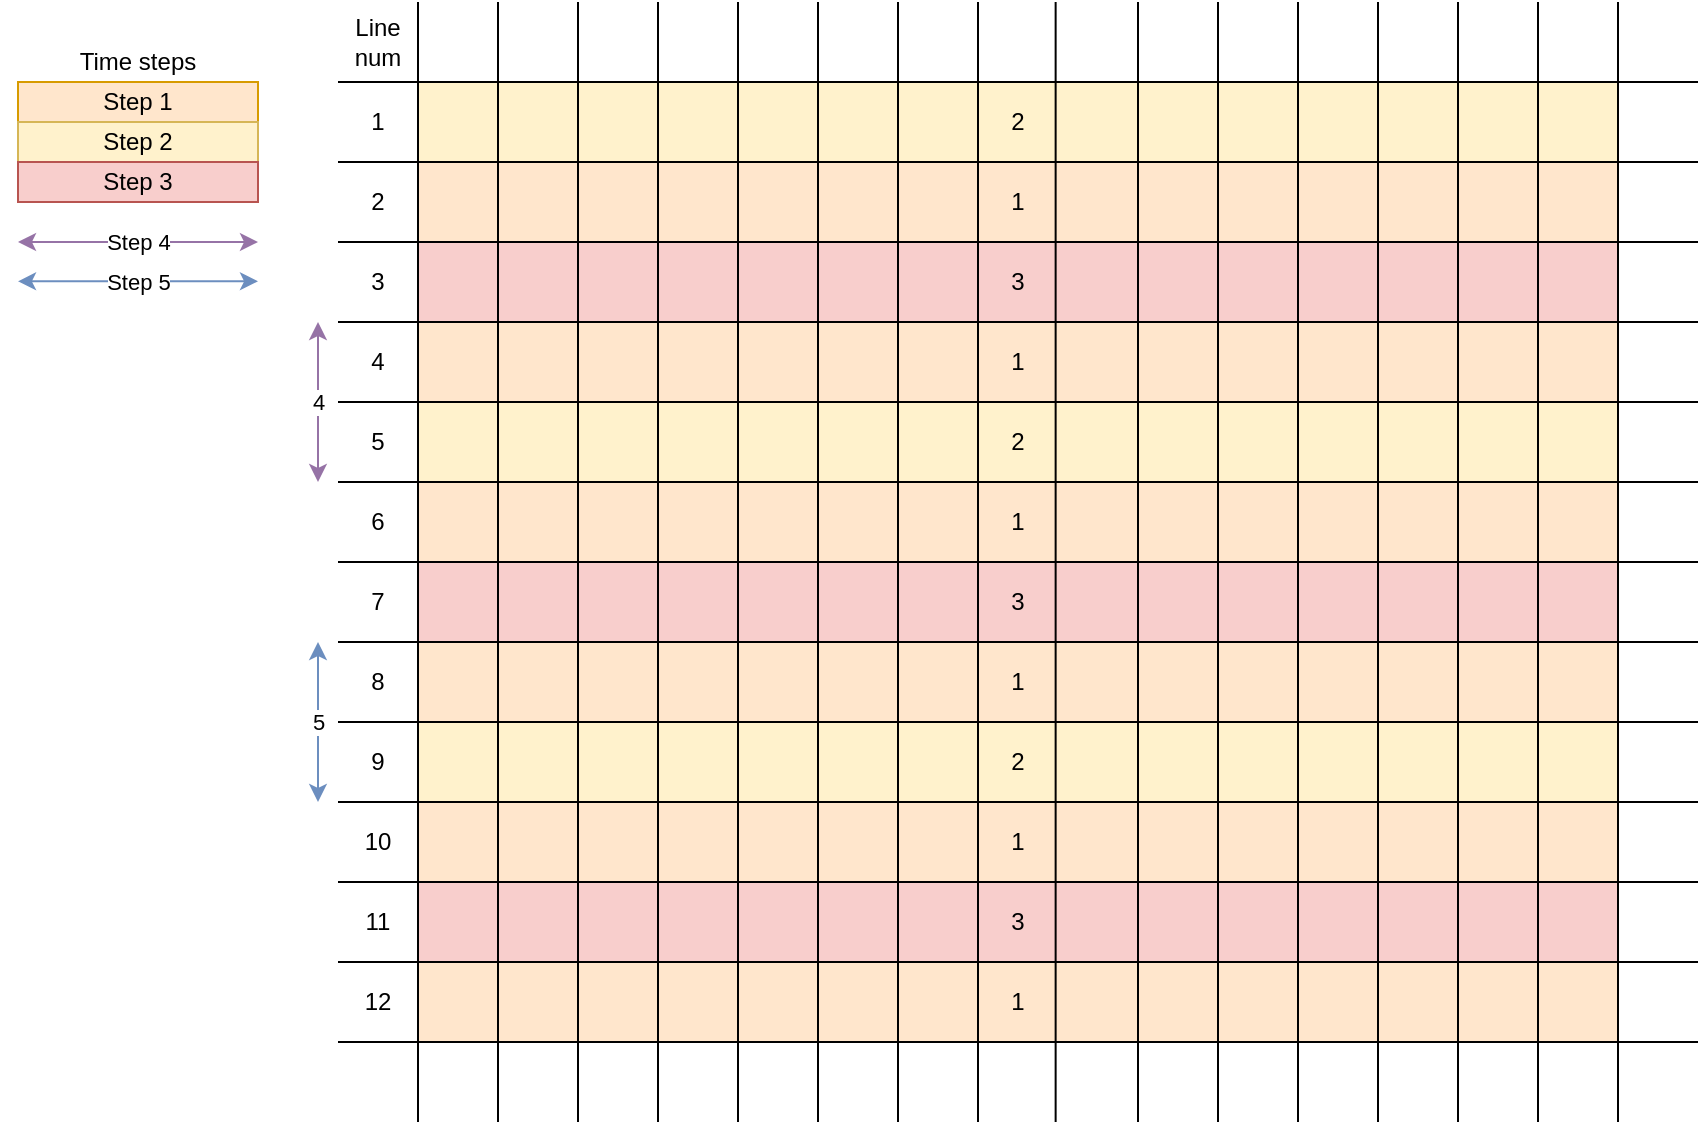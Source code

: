 <mxfile version="17.2.4" type="device"><diagram id="Yudznqrc-LEH25tTY3Sm" name="Page-1"><mxGraphModel dx="1952" dy="870" grid="1" gridSize="10" guides="1" tooltips="1" connect="1" arrows="1" fold="1" page="1" pageScale="1" pageWidth="850" pageHeight="1100" math="0" shadow="0"><root><mxCell id="0"/><mxCell id="1" parent="0"/><mxCell id="aJWgmDrq48-wejsokgv0-1" value="2" style="rounded=0;whiteSpace=wrap;html=1;fillColor=#fff2cc;strokeColor=#d6b656;" parent="1" vertex="1"><mxGeometry x="80" y="160" width="600" height="40" as="geometry"/></mxCell><mxCell id="aJWgmDrq48-wejsokgv0-2" value="3" style="rounded=0;whiteSpace=wrap;html=1;fillColor=#f8cecc;strokeColor=#b85450;" parent="1" vertex="1"><mxGeometry x="80" y="240" width="600" height="40" as="geometry"/></mxCell><mxCell id="aJWgmDrq48-wejsokgv0-3" value="2" style="rounded=0;whiteSpace=wrap;html=1;fillColor=#fff2cc;strokeColor=#d6b656;" parent="1" vertex="1"><mxGeometry x="80" y="320" width="600" height="40" as="geometry"/></mxCell><mxCell id="aJWgmDrq48-wejsokgv0-4" value="3" style="rounded=0;whiteSpace=wrap;html=1;fillColor=#f8cecc;strokeColor=#b85450;" parent="1" vertex="1"><mxGeometry x="80" y="400" width="600" height="40" as="geometry"/></mxCell><mxCell id="aJWgmDrq48-wejsokgv0-5" value="&lt;span style=&quot;font-weight: normal&quot;&gt;2&lt;/span&gt;" style="rounded=0;whiteSpace=wrap;html=1;fontStyle=1;fillColor=#fff2cc;strokeColor=#d6b656;" parent="1" vertex="1"><mxGeometry x="80" y="480" width="600" height="40" as="geometry"/></mxCell><mxCell id="aJWgmDrq48-wejsokgv0-6" value="1" style="rounded=0;whiteSpace=wrap;html=1;fillColor=#ffe6cc;strokeColor=#d79b00;" parent="1" vertex="1"><mxGeometry x="80" y="200" width="600" height="40" as="geometry"/></mxCell><mxCell id="aJWgmDrq48-wejsokgv0-7" value="1" style="rounded=0;whiteSpace=wrap;html=1;fillColor=#ffe6cc;strokeColor=#d79b00;" parent="1" vertex="1"><mxGeometry x="80" y="280" width="600" height="40" as="geometry"/></mxCell><mxCell id="aJWgmDrq48-wejsokgv0-8" value="1" style="rounded=0;whiteSpace=wrap;html=1;fillColor=#ffe6cc;strokeColor=#d79b00;" parent="1" vertex="1"><mxGeometry x="80" y="360" width="600" height="40" as="geometry"/></mxCell><mxCell id="aJWgmDrq48-wejsokgv0-9" value="1" style="rounded=0;whiteSpace=wrap;html=1;fillColor=#ffe6cc;strokeColor=#d79b00;" parent="1" vertex="1"><mxGeometry x="80" y="440" width="600" height="40" as="geometry"/></mxCell><mxCell id="aJWgmDrq48-wejsokgv0-10" value="&lt;span style=&quot;font-weight: normal&quot;&gt;1&lt;/span&gt;" style="rounded=0;whiteSpace=wrap;html=1;fontStyle=1;fillColor=#ffe6cc;strokeColor=#d79b00;" parent="1" vertex="1"><mxGeometry x="80" y="520" width="600" height="40" as="geometry"/></mxCell><mxCell id="aJWgmDrq48-wejsokgv0-27" value="" style="endArrow=none;html=1;rounded=0;" parent="1" edge="1"><mxGeometry width="50" height="50" relative="1" as="geometry"><mxPoint x="40" y="160" as="sourcePoint"/><mxPoint x="720" y="160" as="targetPoint"/></mxGeometry></mxCell><mxCell id="aJWgmDrq48-wejsokgv0-28" value="" style="endArrow=none;html=1;rounded=0;" parent="1" edge="1"><mxGeometry width="50" height="50" relative="1" as="geometry"><mxPoint x="40" y="200" as="sourcePoint"/><mxPoint x="720" y="200" as="targetPoint"/></mxGeometry></mxCell><mxCell id="aJWgmDrq48-wejsokgv0-29" value="" style="endArrow=none;html=1;rounded=0;" parent="1" edge="1"><mxGeometry width="50" height="50" relative="1" as="geometry"><mxPoint x="40" y="240" as="sourcePoint"/><mxPoint x="720" y="240" as="targetPoint"/></mxGeometry></mxCell><mxCell id="aJWgmDrq48-wejsokgv0-30" value="" style="endArrow=none;html=1;rounded=0;" parent="1" edge="1"><mxGeometry width="50" height="50" relative="1" as="geometry"><mxPoint x="40" y="280" as="sourcePoint"/><mxPoint x="720" y="280" as="targetPoint"/></mxGeometry></mxCell><mxCell id="aJWgmDrq48-wejsokgv0-31" value="" style="endArrow=none;html=1;rounded=0;" parent="1" edge="1"><mxGeometry width="50" height="50" relative="1" as="geometry"><mxPoint x="40" y="320" as="sourcePoint"/><mxPoint x="720" y="320" as="targetPoint"/></mxGeometry></mxCell><mxCell id="aJWgmDrq48-wejsokgv0-32" value="" style="endArrow=none;html=1;rounded=0;" parent="1" edge="1"><mxGeometry width="50" height="50" relative="1" as="geometry"><mxPoint x="40" y="360" as="sourcePoint"/><mxPoint x="720" y="360" as="targetPoint"/></mxGeometry></mxCell><mxCell id="aJWgmDrq48-wejsokgv0-33" value="" style="endArrow=none;html=1;rounded=0;" parent="1" edge="1"><mxGeometry width="50" height="50" relative="1" as="geometry"><mxPoint x="40" y="400" as="sourcePoint"/><mxPoint x="720" y="400" as="targetPoint"/></mxGeometry></mxCell><mxCell id="aJWgmDrq48-wejsokgv0-34" value="" style="endArrow=none;html=1;rounded=0;" parent="1" edge="1"><mxGeometry width="50" height="50" relative="1" as="geometry"><mxPoint x="40" y="440" as="sourcePoint"/><mxPoint x="720" y="440" as="targetPoint"/></mxGeometry></mxCell><mxCell id="aJWgmDrq48-wejsokgv0-35" value="" style="endArrow=none;html=1;rounded=0;" parent="1" edge="1"><mxGeometry width="50" height="50" relative="1" as="geometry"><mxPoint x="40" y="480" as="sourcePoint"/><mxPoint x="720" y="480" as="targetPoint"/></mxGeometry></mxCell><mxCell id="aJWgmDrq48-wejsokgv0-37" value="" style="endArrow=none;html=1;rounded=0;" parent="1" edge="1"><mxGeometry width="50" height="50" relative="1" as="geometry"><mxPoint x="40" y="520" as="sourcePoint"/><mxPoint x="720" y="520" as="targetPoint"/></mxGeometry></mxCell><mxCell id="aJWgmDrq48-wejsokgv0-38" value="Step 1" style="text;html=1;strokeColor=#d79b00;fillColor=#ffe6cc;align=center;verticalAlign=middle;whiteSpace=wrap;rounded=0;" parent="1" vertex="1"><mxGeometry x="-120" y="160" width="120" height="20" as="geometry"/></mxCell><mxCell id="aJWgmDrq48-wejsokgv0-39" value="Step 2" style="text;html=1;strokeColor=#d6b656;fillColor=#fff2cc;align=center;verticalAlign=middle;whiteSpace=wrap;rounded=0;" parent="1" vertex="1"><mxGeometry x="-120" y="180" width="120" height="20" as="geometry"/></mxCell><mxCell id="aJWgmDrq48-wejsokgv0-40" value="&lt;span style=&quot;font-weight: 400&quot;&gt;3&lt;/span&gt;" style="rounded=0;whiteSpace=wrap;html=1;fontStyle=1;fillColor=#f8cecc;strokeColor=#b85450;" parent="1" vertex="1"><mxGeometry x="80" y="560" width="600" height="40" as="geometry"/></mxCell><mxCell id="aJWgmDrq48-wejsokgv0-41" value="&lt;span style=&quot;font-weight: normal&quot;&gt;1&lt;/span&gt;" style="rounded=0;whiteSpace=wrap;html=1;fontStyle=1;fillColor=#ffe6cc;strokeColor=#d79b00;" parent="1" vertex="1"><mxGeometry x="80" y="600" width="600" height="40" as="geometry"/></mxCell><mxCell id="aJWgmDrq48-wejsokgv0-42" value="" style="endArrow=none;html=1;rounded=0;" parent="1" edge="1"><mxGeometry width="50" height="50" relative="1" as="geometry"><mxPoint x="440" y="680" as="sourcePoint"/><mxPoint x="440" y="120" as="targetPoint"/></mxGeometry></mxCell><mxCell id="aJWgmDrq48-wejsokgv0-43" value="" style="endArrow=none;html=1;rounded=0;" parent="1" edge="1"><mxGeometry width="50" height="50" relative="1" as="geometry"><mxPoint x="480" y="680" as="sourcePoint"/><mxPoint x="480" y="120" as="targetPoint"/></mxGeometry></mxCell><mxCell id="aJWgmDrq48-wejsokgv0-44" value="" style="endArrow=none;html=1;rounded=0;" parent="1" edge="1"><mxGeometry width="50" height="50" relative="1" as="geometry"><mxPoint x="398.82" y="680" as="sourcePoint"/><mxPoint x="398.82" y="120" as="targetPoint"/></mxGeometry></mxCell><mxCell id="aJWgmDrq48-wejsokgv0-45" value="" style="endArrow=none;html=1;rounded=0;" parent="1" edge="1"><mxGeometry width="50" height="50" relative="1" as="geometry"><mxPoint x="520" y="680" as="sourcePoint"/><mxPoint x="520" y="120" as="targetPoint"/></mxGeometry></mxCell><mxCell id="aJWgmDrq48-wejsokgv0-46" value="" style="endArrow=none;html=1;rounded=0;" parent="1" edge="1"><mxGeometry width="50" height="50" relative="1" as="geometry"><mxPoint x="560" y="680" as="sourcePoint"/><mxPoint x="560" y="120" as="targetPoint"/></mxGeometry></mxCell><mxCell id="aJWgmDrq48-wejsokgv0-47" value="" style="endArrow=none;html=1;rounded=0;" parent="1" edge="1"><mxGeometry width="50" height="50" relative="1" as="geometry"><mxPoint x="600" y="680" as="sourcePoint"/><mxPoint x="600" y="120" as="targetPoint"/></mxGeometry></mxCell><mxCell id="aJWgmDrq48-wejsokgv0-48" value="" style="endArrow=none;html=1;rounded=0;" parent="1" edge="1"><mxGeometry width="50" height="50" relative="1" as="geometry"><mxPoint x="640" y="680" as="sourcePoint"/><mxPoint x="640" y="120" as="targetPoint"/></mxGeometry></mxCell><mxCell id="aJWgmDrq48-wejsokgv0-49" value="" style="endArrow=none;html=1;rounded=0;" parent="1" edge="1"><mxGeometry width="50" height="50" relative="1" as="geometry"><mxPoint x="680" y="680" as="sourcePoint"/><mxPoint x="680" y="120" as="targetPoint"/></mxGeometry></mxCell><mxCell id="aJWgmDrq48-wejsokgv0-11" value="" style="endArrow=none;html=1;rounded=0;" parent="1" edge="1"><mxGeometry width="50" height="50" relative="1" as="geometry"><mxPoint x="120" y="680" as="sourcePoint"/><mxPoint x="120" y="120" as="targetPoint"/></mxGeometry></mxCell><mxCell id="aJWgmDrq48-wejsokgv0-12" value="" style="endArrow=none;html=1;rounded=0;" parent="1" edge="1"><mxGeometry width="50" height="50" relative="1" as="geometry"><mxPoint x="160" y="680" as="sourcePoint"/><mxPoint x="160" y="120" as="targetPoint"/></mxGeometry></mxCell><mxCell id="aJWgmDrq48-wejsokgv0-21" value="" style="endArrow=none;html=1;rounded=0;" parent="1" edge="1"><mxGeometry width="50" height="50" relative="1" as="geometry"><mxPoint x="80" y="680" as="sourcePoint"/><mxPoint x="80" y="120" as="targetPoint"/></mxGeometry></mxCell><mxCell id="aJWgmDrq48-wejsokgv0-22" value="" style="endArrow=none;html=1;rounded=0;" parent="1" edge="1"><mxGeometry width="50" height="50" relative="1" as="geometry"><mxPoint x="200" y="680" as="sourcePoint"/><mxPoint x="200" y="120" as="targetPoint"/></mxGeometry></mxCell><mxCell id="aJWgmDrq48-wejsokgv0-23" value="" style="endArrow=none;html=1;rounded=0;" parent="1" edge="1"><mxGeometry width="50" height="50" relative="1" as="geometry"><mxPoint x="240" y="680" as="sourcePoint"/><mxPoint x="240" y="120" as="targetPoint"/></mxGeometry></mxCell><mxCell id="aJWgmDrq48-wejsokgv0-24" value="" style="endArrow=none;html=1;rounded=0;" parent="1" edge="1"><mxGeometry width="50" height="50" relative="1" as="geometry"><mxPoint x="280" y="680" as="sourcePoint"/><mxPoint x="280" y="120" as="targetPoint"/></mxGeometry></mxCell><mxCell id="aJWgmDrq48-wejsokgv0-25" value="" style="endArrow=none;html=1;rounded=0;" parent="1" edge="1"><mxGeometry width="50" height="50" relative="1" as="geometry"><mxPoint x="320" y="680" as="sourcePoint"/><mxPoint x="320" y="120" as="targetPoint"/></mxGeometry></mxCell><mxCell id="aJWgmDrq48-wejsokgv0-26" value="" style="endArrow=none;html=1;rounded=0;" parent="1" edge="1"><mxGeometry width="50" height="50" relative="1" as="geometry"><mxPoint x="360" y="680" as="sourcePoint"/><mxPoint x="360" y="120" as="targetPoint"/></mxGeometry></mxCell><mxCell id="aJWgmDrq48-wejsokgv0-36" value="" style="endArrow=none;html=1;rounded=0;" parent="1" edge="1"><mxGeometry width="50" height="50" relative="1" as="geometry"><mxPoint x="40" y="560" as="sourcePoint"/><mxPoint x="720" y="560" as="targetPoint"/></mxGeometry></mxCell><mxCell id="aJWgmDrq48-wejsokgv0-51" value="" style="endArrow=none;html=1;rounded=0;" parent="1" edge="1"><mxGeometry width="50" height="50" relative="1" as="geometry"><mxPoint x="40" y="600" as="sourcePoint"/><mxPoint x="720" y="600" as="targetPoint"/></mxGeometry></mxCell><mxCell id="aJWgmDrq48-wejsokgv0-52" value="" style="endArrow=none;html=1;rounded=0;" parent="1" edge="1"><mxGeometry width="50" height="50" relative="1" as="geometry"><mxPoint x="40" y="640" as="sourcePoint"/><mxPoint x="720" y="640" as="targetPoint"/></mxGeometry></mxCell><mxCell id="aJWgmDrq48-wejsokgv0-53" value="4" style="endArrow=classic;startArrow=classic;html=1;rounded=0;fillColor=#e1d5e7;strokeColor=#9673a6;" parent="1" edge="1"><mxGeometry width="50" height="50" relative="1" as="geometry"><mxPoint x="30" y="360" as="sourcePoint"/><mxPoint x="30" y="280" as="targetPoint"/></mxGeometry></mxCell><mxCell id="aJWgmDrq48-wejsokgv0-54" value="5" style="endArrow=classic;startArrow=classic;html=1;rounded=0;fillColor=#dae8fc;strokeColor=#6c8ebf;" parent="1" edge="1"><mxGeometry width="50" height="50" relative="1" as="geometry"><mxPoint x="30" y="520" as="sourcePoint"/><mxPoint x="30" y="440" as="targetPoint"/></mxGeometry></mxCell><mxCell id="eB3GK01eHeC1uEL5oUAC-1" value="Step 3" style="text;html=1;strokeColor=#b85450;fillColor=#f8cecc;align=center;verticalAlign=middle;whiteSpace=wrap;rounded=0;" parent="1" vertex="1"><mxGeometry x="-120" y="200" width="120" height="20" as="geometry"/></mxCell><mxCell id="BVBkBr8nvg6nooGFJAgV-1" value="Line num" style="text;html=1;strokeColor=none;fillColor=none;align=center;verticalAlign=middle;whiteSpace=wrap;rounded=0;" parent="1" vertex="1"><mxGeometry x="40" y="120" width="40" height="40" as="geometry"/></mxCell><mxCell id="BVBkBr8nvg6nooGFJAgV-3" value="1" style="text;html=1;strokeColor=none;fillColor=none;align=center;verticalAlign=middle;whiteSpace=wrap;rounded=0;" parent="1" vertex="1"><mxGeometry x="40" y="160" width="40" height="40" as="geometry"/></mxCell><mxCell id="BVBkBr8nvg6nooGFJAgV-4" value="2" style="text;html=1;strokeColor=none;fillColor=none;align=center;verticalAlign=middle;whiteSpace=wrap;rounded=0;" parent="1" vertex="1"><mxGeometry x="40" y="200" width="40" height="40" as="geometry"/></mxCell><mxCell id="BVBkBr8nvg6nooGFJAgV-5" value="3" style="text;html=1;strokeColor=none;fillColor=none;align=center;verticalAlign=middle;whiteSpace=wrap;rounded=0;" parent="1" vertex="1"><mxGeometry x="40" y="240" width="40" height="40" as="geometry"/></mxCell><mxCell id="BVBkBr8nvg6nooGFJAgV-6" value="4" style="text;html=1;strokeColor=none;fillColor=none;align=center;verticalAlign=middle;whiteSpace=wrap;rounded=0;" parent="1" vertex="1"><mxGeometry x="40" y="280" width="40" height="40" as="geometry"/></mxCell><mxCell id="BVBkBr8nvg6nooGFJAgV-8" value="5" style="text;html=1;strokeColor=none;fillColor=none;align=center;verticalAlign=middle;whiteSpace=wrap;rounded=0;" parent="1" vertex="1"><mxGeometry x="40" y="320" width="40" height="40" as="geometry"/></mxCell><mxCell id="BVBkBr8nvg6nooGFJAgV-9" value="6" style="text;html=1;strokeColor=none;fillColor=none;align=center;verticalAlign=middle;whiteSpace=wrap;rounded=0;" parent="1" vertex="1"><mxGeometry x="40" y="360" width="40" height="40" as="geometry"/></mxCell><mxCell id="BVBkBr8nvg6nooGFJAgV-10" value="7" style="text;html=1;strokeColor=none;fillColor=none;align=center;verticalAlign=middle;whiteSpace=wrap;rounded=0;" parent="1" vertex="1"><mxGeometry x="40" y="400" width="40" height="40" as="geometry"/></mxCell><mxCell id="BVBkBr8nvg6nooGFJAgV-11" value="8" style="text;html=1;strokeColor=none;fillColor=none;align=center;verticalAlign=middle;whiteSpace=wrap;rounded=0;" parent="1" vertex="1"><mxGeometry x="40" y="440" width="40" height="40" as="geometry"/></mxCell><mxCell id="BVBkBr8nvg6nooGFJAgV-12" value="9" style="text;html=1;strokeColor=none;fillColor=none;align=center;verticalAlign=middle;whiteSpace=wrap;rounded=0;" parent="1" vertex="1"><mxGeometry x="40" y="480" width="40" height="40" as="geometry"/></mxCell><mxCell id="BVBkBr8nvg6nooGFJAgV-13" value="10" style="text;html=1;strokeColor=none;fillColor=none;align=center;verticalAlign=middle;whiteSpace=wrap;rounded=0;" parent="1" vertex="1"><mxGeometry x="40" y="520" width="40" height="40" as="geometry"/></mxCell><mxCell id="BVBkBr8nvg6nooGFJAgV-14" value="11" style="text;html=1;strokeColor=none;fillColor=none;align=center;verticalAlign=middle;whiteSpace=wrap;rounded=0;" parent="1" vertex="1"><mxGeometry x="40" y="560" width="40" height="40" as="geometry"/></mxCell><mxCell id="BVBkBr8nvg6nooGFJAgV-15" value="12" style="text;html=1;strokeColor=none;fillColor=none;align=center;verticalAlign=middle;whiteSpace=wrap;rounded=0;" parent="1" vertex="1"><mxGeometry x="40" y="600" width="40" height="40" as="geometry"/></mxCell><mxCell id="BVBkBr8nvg6nooGFJAgV-20" value="" style="endArrow=classic;startArrow=classic;html=1;rounded=0;fillColor=#e1d5e7;strokeColor=#9673a6;" parent="1" edge="1"><mxGeometry width="50" height="50" relative="1" as="geometry"><mxPoint x="-120" y="240" as="sourcePoint"/><mxPoint y="240" as="targetPoint"/></mxGeometry></mxCell><mxCell id="BVBkBr8nvg6nooGFJAgV-21" value="Step 4" style="edgeLabel;html=1;align=center;verticalAlign=middle;resizable=0;points=[];" parent="BVBkBr8nvg6nooGFJAgV-20" vertex="1" connectable="0"><mxGeometry x="-0.116" y="2" relative="1" as="geometry"><mxPoint x="7" y="2" as="offset"/></mxGeometry></mxCell><mxCell id="BVBkBr8nvg6nooGFJAgV-22" value="" style="endArrow=classic;startArrow=classic;html=1;rounded=0;fillColor=#dae8fc;strokeColor=#6c8ebf;" parent="1" edge="1"><mxGeometry width="50" height="50" relative="1" as="geometry"><mxPoint x="-120" y="259.68" as="sourcePoint"/><mxPoint y="259.68" as="targetPoint"/></mxGeometry></mxCell><mxCell id="BVBkBr8nvg6nooGFJAgV-23" value="Step 5" style="edgeLabel;html=1;align=center;verticalAlign=middle;resizable=0;points=[];" parent="BVBkBr8nvg6nooGFJAgV-22" vertex="1" connectable="0"><mxGeometry x="-0.116" y="2" relative="1" as="geometry"><mxPoint x="7" y="2" as="offset"/></mxGeometry></mxCell><mxCell id="oc3ztaC8Pudvk5O-vnaI-1" value="Time steps" style="text;html=1;strokeColor=none;fillColor=none;align=center;verticalAlign=middle;whiteSpace=wrap;rounded=0;" vertex="1" parent="1"><mxGeometry x="-120" y="140" width="120" height="20" as="geometry"/></mxCell></root></mxGraphModel></diagram></mxfile>